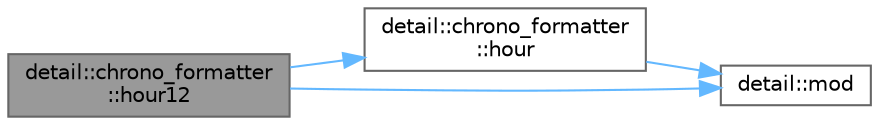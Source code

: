 digraph "detail::chrono_formatter::hour12"
{
 // LATEX_PDF_SIZE
  bgcolor="transparent";
  edge [fontname=Helvetica,fontsize=10,labelfontname=Helvetica,labelfontsize=10];
  node [fontname=Helvetica,fontsize=10,shape=box,height=0.2,width=0.4];
  rankdir="LR";
  Node1 [id="Node000001",label="detail::chrono_formatter\l::hour12",height=0.2,width=0.4,color="gray40", fillcolor="grey60", style="filled", fontcolor="black",tooltip=" "];
  Node1 -> Node2 [id="edge1_Node000001_Node000002",color="steelblue1",style="solid",tooltip=" "];
  Node2 [id="Node000002",label="detail::chrono_formatter\l::hour",height=0.2,width=0.4,color="grey40", fillcolor="white", style="filled",URL="$structdetail_1_1chrono__formatter.html#afb147711d588820e3e568dbad5ace962",tooltip=" "];
  Node2 -> Node3 [id="edge2_Node000002_Node000003",color="steelblue1",style="solid",tooltip=" "];
  Node3 [id="Node000003",label="detail::mod",height=0.2,width=0.4,color="grey40", fillcolor="white", style="filled",URL="$namespacedetail.html#a83a5217291c4a1514faa2878775ac94a",tooltip=" "];
  Node1 -> Node3 [id="edge3_Node000001_Node000003",color="steelblue1",style="solid",tooltip=" "];
}
